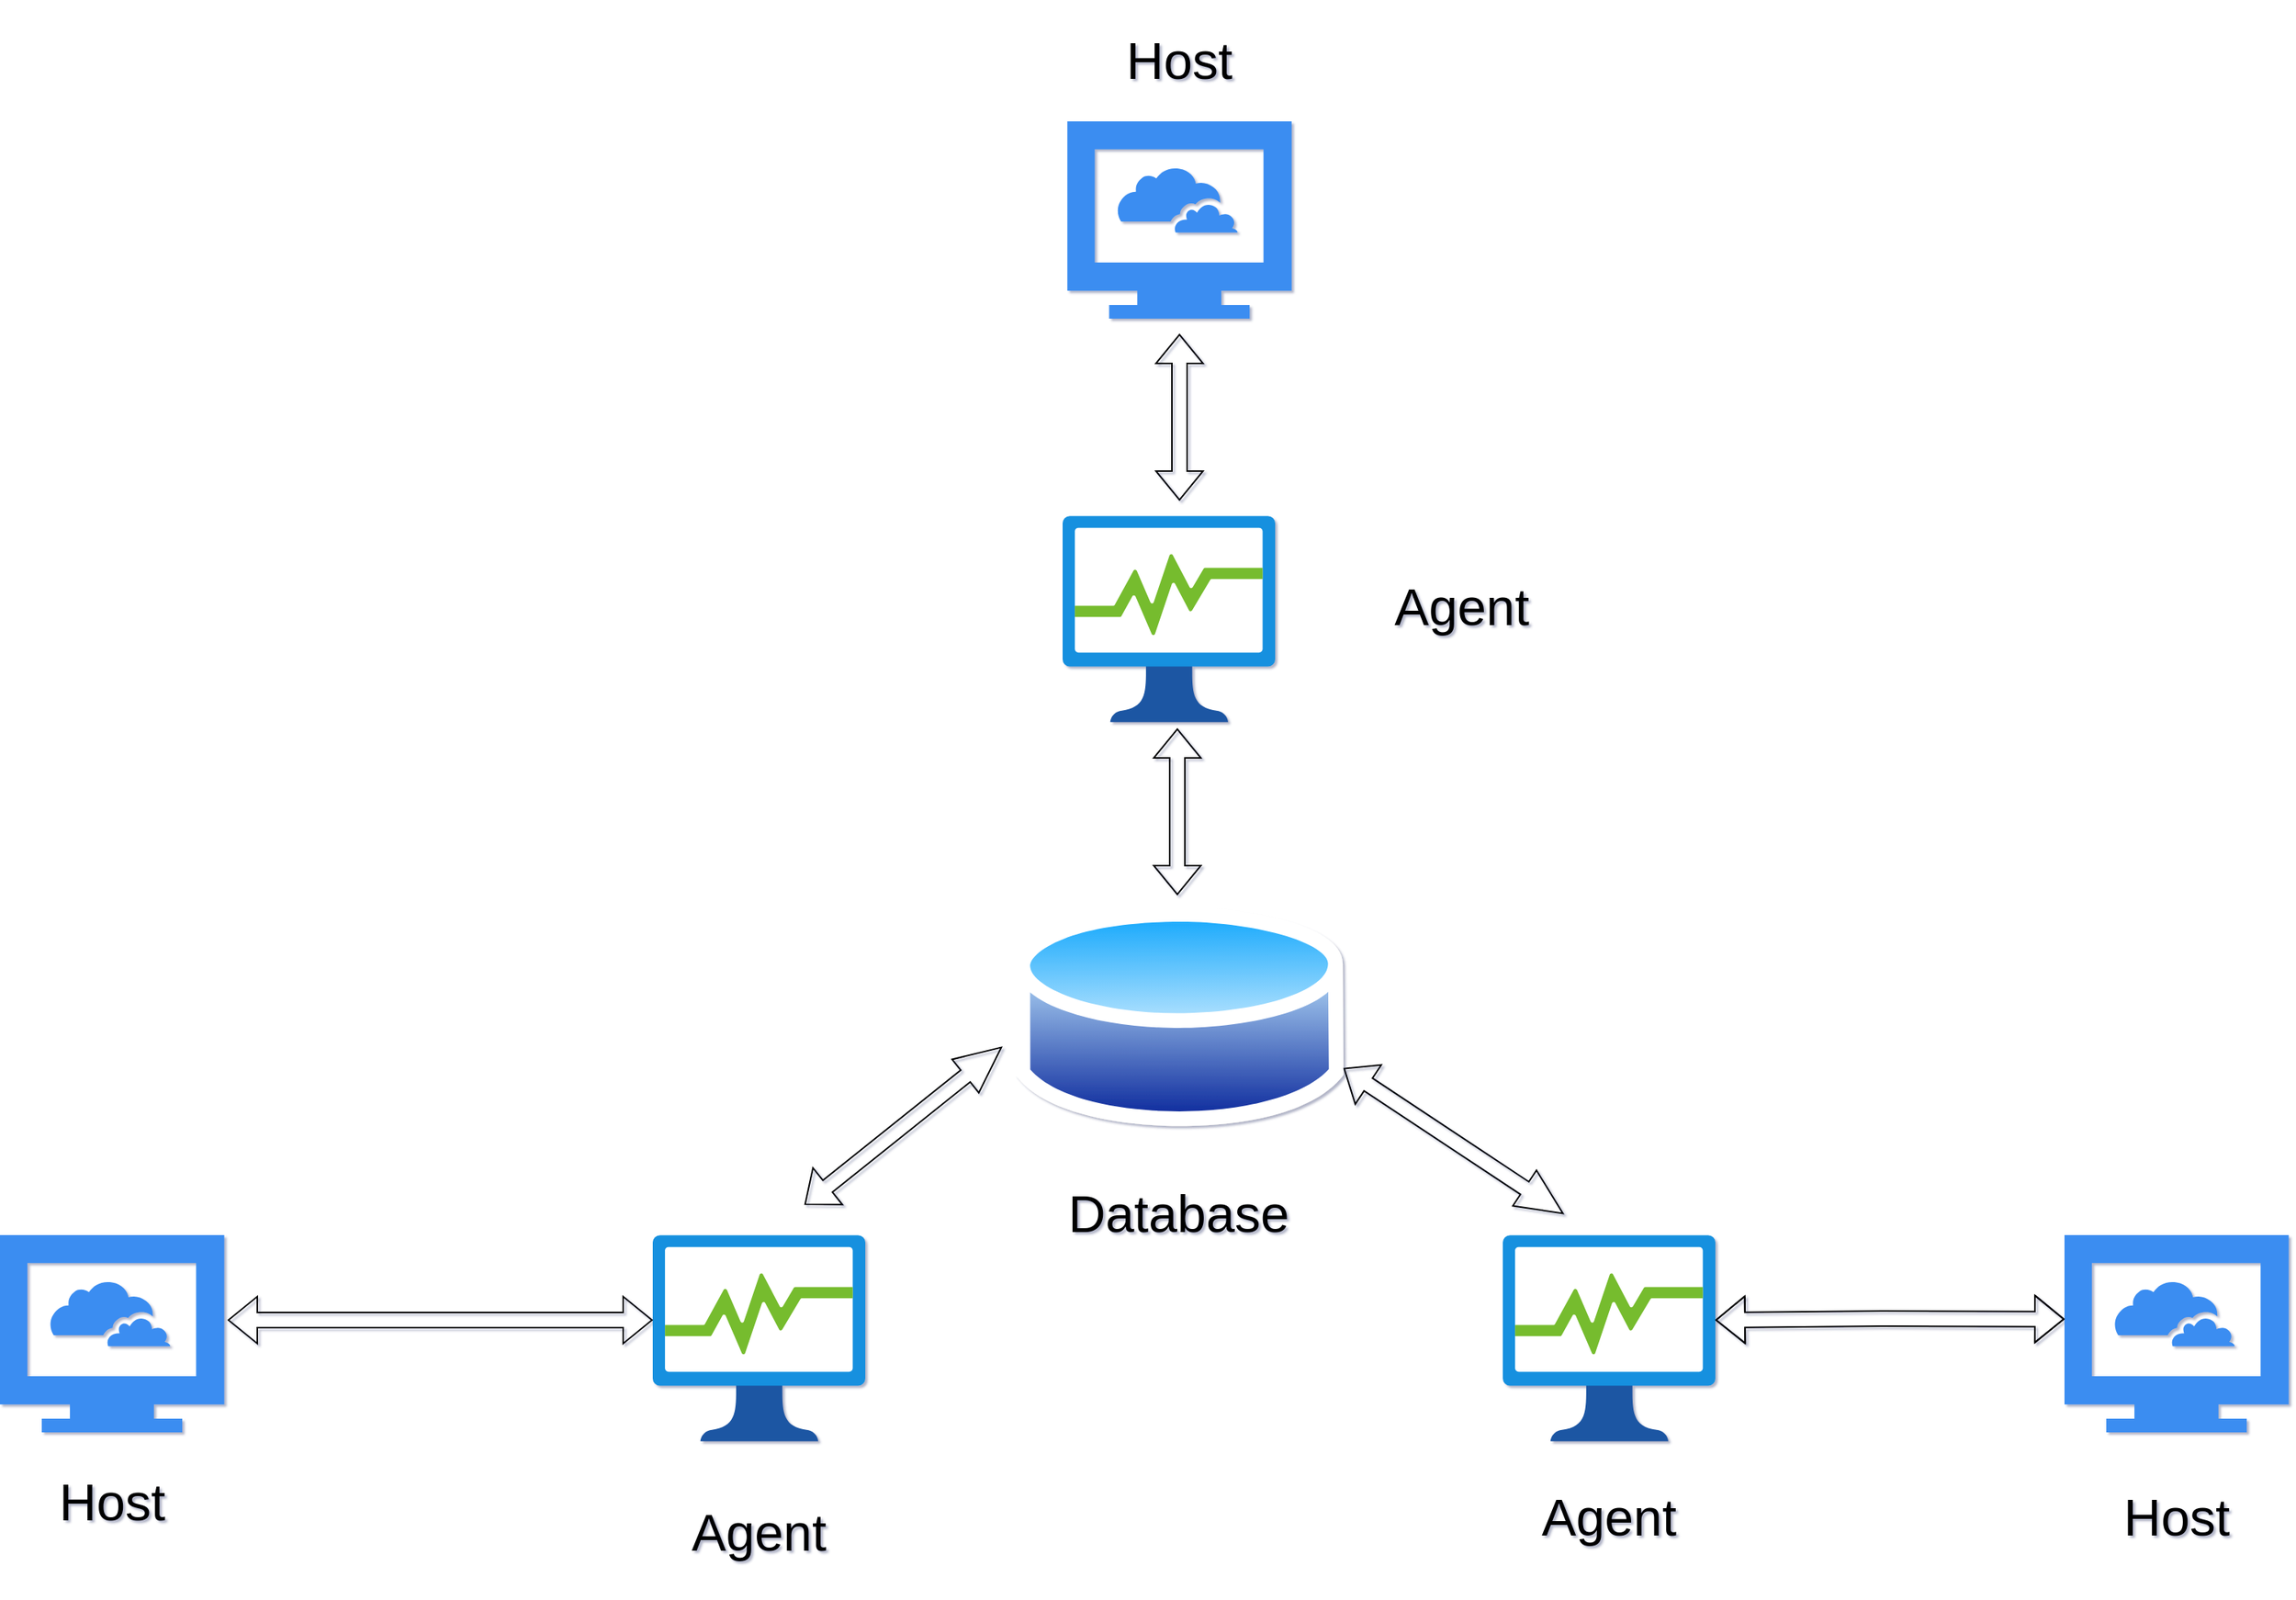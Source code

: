 <mxfile version="18.2.0" type="device"><diagram name="Page-1" id="197159a0-c6a4-9194-75a8-e4174976684c"><mxGraphModel dx="2234" dy="1314" grid="0" gridSize="10" guides="1" tooltips="1" connect="1" arrows="1" fold="1" page="1" pageScale="1.5" pageWidth="1169" pageHeight="826" background="none" math="0" shadow="1"><root><mxCell id="0" style=";html=1;"/><mxCell id="1" style=";html=1;" parent="0"/><mxCell id="bFkDCtXGvU4CheFtrkmx-5" value="&lt;font style=&quot;font-size: 34px;&quot;&gt;Host&lt;/font&gt;" style="text;html=1;strokeColor=none;fillColor=none;align=center;verticalAlign=middle;whiteSpace=wrap;rounded=0;fontSize=18;" vertex="1" parent="1"><mxGeometry x="818.99" y="66" width="120" height="80" as="geometry"/></mxCell><mxCell id="bFkDCtXGvU4CheFtrkmx-6" value="" style="sketch=0;html=1;aspect=fixed;strokeColor=none;shadow=0;align=center;verticalAlign=top;fillColor=#3B8DF1;shape=mxgraph.gcp2.cloud_computer" vertex="1" parent="1"><mxGeometry x="102.0" y="880" width="147.73" height="130" as="geometry"/></mxCell><mxCell id="bFkDCtXGvU4CheFtrkmx-8" value="&lt;font style=&quot;font-size: 34px;&quot;&gt;Host&lt;/font&gt;" style="text;html=1;strokeColor=none;fillColor=none;align=center;verticalAlign=middle;whiteSpace=wrap;rounded=0;fontSize=18;" vertex="1" parent="1"><mxGeometry x="115.86" y="1016" width="120" height="80" as="geometry"/></mxCell><mxCell id="bFkDCtXGvU4CheFtrkmx-9" value="&lt;font style=&quot;font-size: 34px;&quot;&gt;Host&lt;/font&gt;" style="text;html=1;strokeColor=none;fillColor=none;align=center;verticalAlign=middle;whiteSpace=wrap;rounded=0;fontSize=18;" vertex="1" parent="1"><mxGeometry x="1475.87" y="1026" width="120" height="80" as="geometry"/></mxCell><mxCell id="bFkDCtXGvU4CheFtrkmx-12" value="" style="aspect=fixed;html=1;points=[];align=center;image;fontSize=12;image=img/lib/azure2/general/Process_Explorer.svg;" vertex="1" parent="1"><mxGeometry x="1092" y="880" width="140" height="136" as="geometry"/></mxCell><mxCell id="bFkDCtXGvU4CheFtrkmx-13" value="&lt;font style=&quot;font-size: 34px;&quot;&gt;Agent&lt;/font&gt;" style="text;html=1;strokeColor=none;fillColor=none;align=center;verticalAlign=middle;whiteSpace=wrap;rounded=0;fontSize=18;" vertex="1" parent="1"><mxGeometry x="1102" y="1026" width="120" height="80" as="geometry"/></mxCell><mxCell id="bFkDCtXGvU4CheFtrkmx-14" value="" style="aspect=fixed;html=1;points=[];align=center;image;fontSize=12;image=img/lib/azure2/general/Process_Explorer.svg;" vertex="1" parent="1"><mxGeometry x="532" y="880" width="140" height="136" as="geometry"/></mxCell><mxCell id="bFkDCtXGvU4CheFtrkmx-15" value="" style="sketch=0;html=1;aspect=fixed;strokeColor=none;shadow=0;align=center;verticalAlign=top;fillColor=#3B8DF1;shape=mxgraph.gcp2.cloud_computer" vertex="1" parent="1"><mxGeometry x="1462" y="880" width="147.73" height="130" as="geometry"/></mxCell><mxCell id="bFkDCtXGvU4CheFtrkmx-16" value="" style="aspect=fixed;html=1;points=[];align=center;image;fontSize=12;image=img/lib/azure2/general/Process_Explorer.svg;" vertex="1" parent="1"><mxGeometry x="802" y="406" width="140" height="136" as="geometry"/></mxCell><mxCell id="bFkDCtXGvU4CheFtrkmx-17" value="" style="sketch=0;html=1;aspect=fixed;strokeColor=none;shadow=0;align=center;verticalAlign=top;fillColor=#3B8DF1;shape=mxgraph.gcp2.cloud_computer" vertex="1" parent="1"><mxGeometry x="805.13" y="146" width="147.73" height="130" as="geometry"/></mxCell><mxCell id="bFkDCtXGvU4CheFtrkmx-18" value="&lt;font style=&quot;font-size: 34px;&quot;&gt;Agent&lt;/font&gt;" style="text;html=1;strokeColor=none;fillColor=none;align=center;verticalAlign=middle;whiteSpace=wrap;rounded=0;fontSize=18;" vertex="1" parent="1"><mxGeometry x="542" y="1036" width="120" height="80" as="geometry"/></mxCell><mxCell id="bFkDCtXGvU4CheFtrkmx-19" value="&lt;font style=&quot;font-size: 34px;&quot;&gt;Agent&lt;/font&gt;" style="text;html=1;strokeColor=none;fillColor=none;align=center;verticalAlign=middle;whiteSpace=wrap;rounded=0;fontSize=18;" vertex="1" parent="1"><mxGeometry x="1005" y="426" width="120" height="80" as="geometry"/></mxCell><mxCell id="bFkDCtXGvU4CheFtrkmx-22" value="" style="aspect=fixed;perimeter=ellipsePerimeter;html=1;align=center;shadow=0;dashed=0;spacingTop=3;image;image=img/lib/active_directory/database.svg;fontSize=34;" vertex="1" parent="1"><mxGeometry x="770.88" y="656" width="216.22" height="160" as="geometry"/></mxCell><mxCell id="bFkDCtXGvU4CheFtrkmx-23" value="&lt;font style=&quot;font-size: 34px;&quot;&gt;Database&lt;/font&gt;" style="text;html=1;strokeColor=none;fillColor=none;align=center;verticalAlign=middle;whiteSpace=wrap;rounded=0;fontSize=18;" vertex="1" parent="1"><mxGeometry x="787.49" y="826" width="183.01" height="80" as="geometry"/></mxCell><mxCell id="bFkDCtXGvU4CheFtrkmx-28" value="" style="shape=flexArrow;endArrow=classic;startArrow=classic;html=1;rounded=0;fontSize=34;entryX=0;entryY=0.426;entryDx=0;entryDy=0;entryPerimeter=0;" edge="1" parent="1" target="bFkDCtXGvU4CheFtrkmx-15"><mxGeometry width="100" height="100" relative="1" as="geometry"><mxPoint x="1232" y="936" as="sourcePoint"/><mxPoint x="1332" y="836" as="targetPoint"/><Array as="points"><mxPoint x="1342" y="935"/></Array></mxGeometry></mxCell><mxCell id="bFkDCtXGvU4CheFtrkmx-29" value="" style="shape=flexArrow;endArrow=classic;startArrow=classic;html=1;rounded=0;fontSize=34;" edge="1" parent="1"><mxGeometry width="100" height="100" relative="1" as="geometry"><mxPoint x="252" y="936" as="sourcePoint"/><mxPoint x="532" y="936" as="targetPoint"/></mxGeometry></mxCell><mxCell id="bFkDCtXGvU4CheFtrkmx-30" value="" style="shape=flexArrow;endArrow=classic;startArrow=classic;html=1;rounded=0;fontSize=34;" edge="1" parent="1"><mxGeometry width="100" height="100" relative="1" as="geometry"><mxPoint x="879" y="396" as="sourcePoint"/><mxPoint x="879" y="286" as="targetPoint"/></mxGeometry></mxCell><mxCell id="bFkDCtXGvU4CheFtrkmx-34" value="" style="shape=flexArrow;endArrow=classic;startArrow=classic;html=1;rounded=0;fontSize=34;endWidth=17.143;endSize=9.743;" edge="1" parent="1"><mxGeometry width="100" height="100" relative="1" as="geometry"><mxPoint x="632" y="860" as="sourcePoint"/><mxPoint x="762" y="756" as="targetPoint"/></mxGeometry></mxCell><mxCell id="bFkDCtXGvU4CheFtrkmx-35" value="" style="shape=flexArrow;endArrow=classic;startArrow=classic;html=1;rounded=0;fontSize=34;endWidth=17.143;endSize=9.743;" edge="1" parent="1"><mxGeometry width="100" height="100" relative="1" as="geometry"><mxPoint x="987.1" y="770" as="sourcePoint"/><mxPoint x="1132" y="866" as="targetPoint"/></mxGeometry></mxCell><mxCell id="bFkDCtXGvU4CheFtrkmx-36" value="" style="shape=flexArrow;endArrow=classic;startArrow=classic;html=1;rounded=0;fontSize=34;" edge="1" parent="1"><mxGeometry width="100" height="100" relative="1" as="geometry"><mxPoint x="877.57" y="656" as="sourcePoint"/><mxPoint x="877.57" y="546" as="targetPoint"/></mxGeometry></mxCell></root></mxGraphModel></diagram></mxfile>